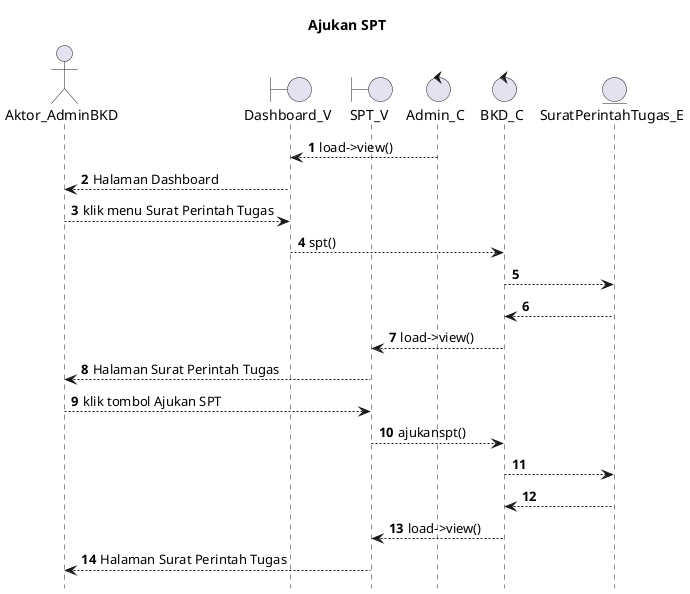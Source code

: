 @startuml

autonumber
hide footbox
title Ajukan SPT 

Actor Aktor_AdminBKD
boundary Dashboard_V
boundary SPT_V
control Admin_C
control BKD_C
Entity SuratPerintahTugas_E

Admin_C --> Dashboard_V: load->view()
Dashboard_V --> Aktor_AdminBKD: Halaman Dashboard
Aktor_AdminBKD --> Dashboard_V: klik menu Surat Perintah Tugas
Dashboard_V --> BKD_C: spt()
BKD_C --> SuratPerintahTugas_E:
    
    SuratPerintahTugas_E --> BKD_C:
    BKD_C --> SPT_V: load->view()
    SPT_V --> Aktor_AdminBKD: Halaman Surat Perintah Tugas

Aktor_AdminBKD --> SPT_V: klik tombol Ajukan SPT 
SPT_V --> BKD_C: ajukanspt()
BKD_C --> SuratPerintahTugas_E:
   
    SuratPerintahTugas_E --> BKD_C:
    BKD_C --> SPT_V: load->view()
    SPT_V --> Aktor_AdminBKD: Halaman Surat Perintah Tugas

@enduml